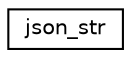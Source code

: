 digraph "Graphical Class Hierarchy"
{
 // LATEX_PDF_SIZE
  edge [fontname="Helvetica",fontsize="10",labelfontname="Helvetica",labelfontsize="10"];
  node [fontname="Helvetica",fontsize="10",shape=record];
  rankdir="LR";
  Node0 [label="json_str",height=0.2,width=0.4,color="black", fillcolor="white", style="filled",URL="$structjson__str.html",tooltip=" "];
}

